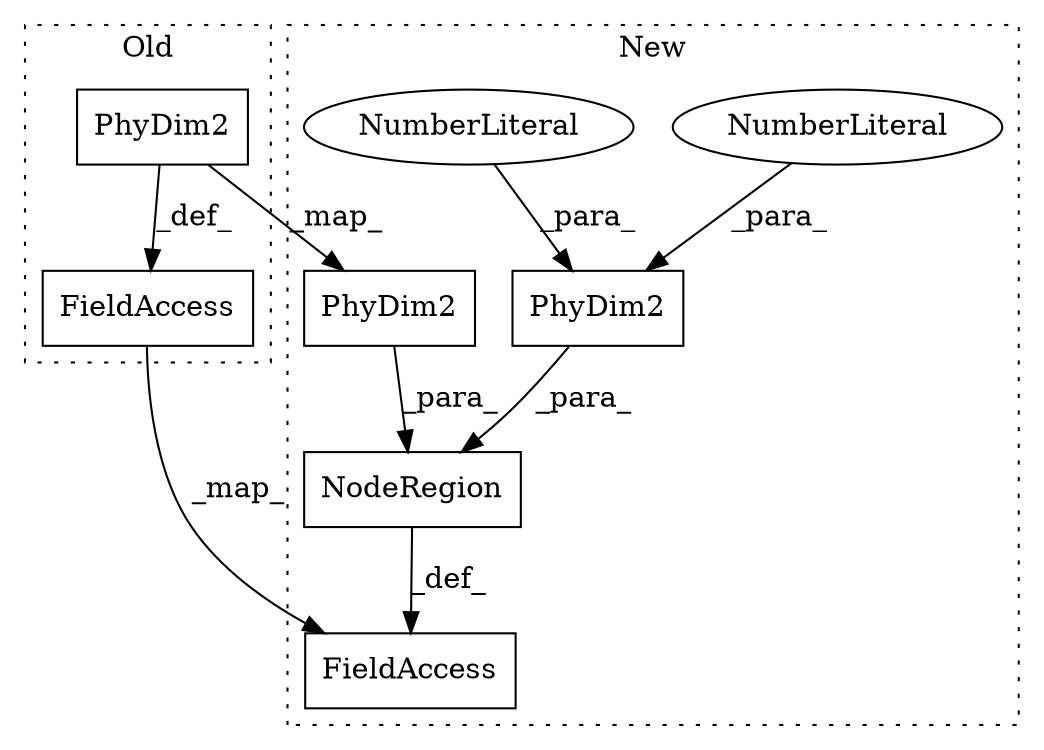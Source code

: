 digraph G {
subgraph cluster0 {
1 [label="PhyDim2" a="32" s="972,983" l="8,1" shape="box"];
7 [label="FieldAccess" a="22" s="949" l="13" shape="box"];
label = "Old";
style="dotted";
}
subgraph cluster1 {
2 [label="PhyDim2" a="32" s="996,1007" l="8,1" shape="box"];
3 [label="NodeRegion" a="32" s="972,1008" l="11,1" shape="box"];
4 [label="PhyDim2" a="32" s="983,994" l="8,1" shape="box"];
5 [label="NumberLiteral" a="34" s="991" l="1" shape="ellipse"];
6 [label="NumberLiteral" a="34" s="993" l="1" shape="ellipse"];
8 [label="FieldAccess" a="22" s="949" l="13" shape="box"];
label = "New";
style="dotted";
}
1 -> 2 [label="_map_"];
1 -> 7 [label="_def_"];
2 -> 3 [label="_para_"];
3 -> 8 [label="_def_"];
4 -> 3 [label="_para_"];
5 -> 4 [label="_para_"];
6 -> 4 [label="_para_"];
7 -> 8 [label="_map_"];
}